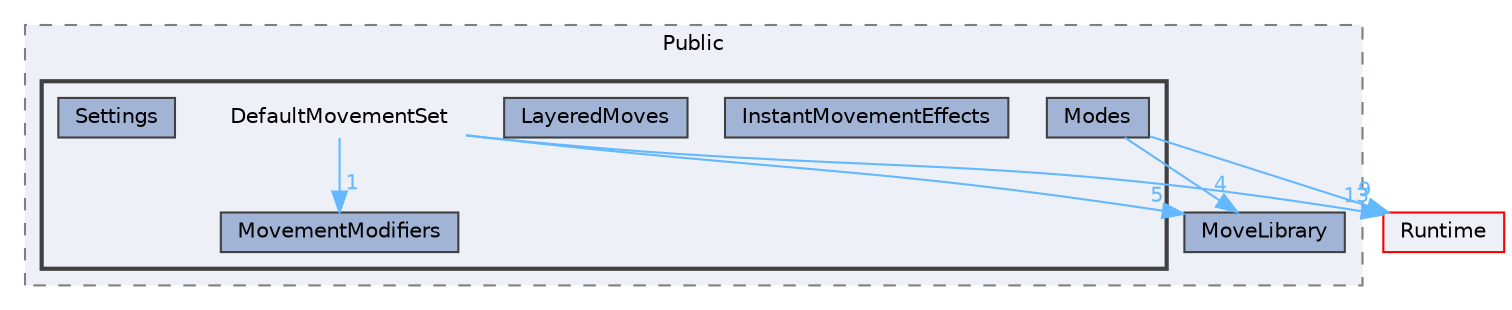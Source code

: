 digraph "DefaultMovementSet"
{
 // INTERACTIVE_SVG=YES
 // LATEX_PDF_SIZE
  bgcolor="transparent";
  edge [fontname=Helvetica,fontsize=10,labelfontname=Helvetica,labelfontsize=10];
  node [fontname=Helvetica,fontsize=10,shape=box,height=0.2,width=0.4];
  compound=true
  subgraph clusterdir_d060392253ba66b31b607c682738beae {
    graph [ bgcolor="#edf0f7", pencolor="grey50", label="Public", fontname=Helvetica,fontsize=10 style="filled,dashed", URL="dir_d060392253ba66b31b607c682738beae.html",tooltip=""]
  dir_b5302c18900ec27b068365f7fc893980 [label="MoveLibrary", fillcolor="#a2b4d6", color="grey25", style="filled", URL="dir_b5302c18900ec27b068365f7fc893980.html",tooltip=""];
  subgraph clusterdir_3f3fc8d7bf00e45fa5060924e162ed87 {
    graph [ bgcolor="#edf0f7", pencolor="grey25", label="", fontname=Helvetica,fontsize=10 style="filled,bold", URL="dir_3f3fc8d7bf00e45fa5060924e162ed87.html",tooltip=""]
    dir_3f3fc8d7bf00e45fa5060924e162ed87 [shape=plaintext, label="DefaultMovementSet"];
  dir_72a840385973e368c6d2cf711c4df40d [label="InstantMovementEffects", fillcolor="#a2b4d6", color="grey25", style="filled", URL="dir_72a840385973e368c6d2cf711c4df40d.html",tooltip=""];
  dir_b4ab45113a425fb0392c0d19a717976c [label="LayeredMoves", fillcolor="#a2b4d6", color="grey25", style="filled", URL="dir_b4ab45113a425fb0392c0d19a717976c.html",tooltip=""];
  dir_77798a29ed2ec2ecf0135df587713199 [label="Modes", fillcolor="#a2b4d6", color="grey25", style="filled", URL="dir_77798a29ed2ec2ecf0135df587713199.html",tooltip=""];
  dir_a7226cae88023252c5a89c29fad1a7b8 [label="MovementModifiers", fillcolor="#a2b4d6", color="grey25", style="filled", URL="dir_a7226cae88023252c5a89c29fad1a7b8.html",tooltip=""];
  dir_571de248bf1650165f0e0f70177e5ad7 [label="Settings", fillcolor="#a2b4d6", color="grey25", style="filled", URL="dir_571de248bf1650165f0e0f70177e5ad7.html",tooltip=""];
  }
  }
  dir_7536b172fbd480bfd146a1b1acd6856b [label="Runtime", fillcolor="#edf0f7", color="red", style="filled", URL="dir_7536b172fbd480bfd146a1b1acd6856b.html",tooltip=""];
  dir_3f3fc8d7bf00e45fa5060924e162ed87->dir_7536b172fbd480bfd146a1b1acd6856b [headlabel="13", labeldistance=1.5 headhref="dir_000305_000984.html" href="dir_000305_000984.html" color="steelblue1" fontcolor="steelblue1"];
  dir_3f3fc8d7bf00e45fa5060924e162ed87->dir_a7226cae88023252c5a89c29fad1a7b8 [headlabel="1", labeldistance=1.5 headhref="dir_000305_000667.html" href="dir_000305_000667.html" color="steelblue1" fontcolor="steelblue1"];
  dir_3f3fc8d7bf00e45fa5060924e162ed87->dir_b5302c18900ec27b068365f7fc893980 [headlabel="5", labeldistance=1.5 headhref="dir_000305_000666.html" href="dir_000305_000666.html" color="steelblue1" fontcolor="steelblue1"];
  dir_77798a29ed2ec2ecf0135df587713199->dir_7536b172fbd480bfd146a1b1acd6856b [headlabel="9", labeldistance=1.5 headhref="dir_000657_000984.html" href="dir_000657_000984.html" color="steelblue1" fontcolor="steelblue1"];
  dir_77798a29ed2ec2ecf0135df587713199->dir_b5302c18900ec27b068365f7fc893980 [headlabel="4", labeldistance=1.5 headhref="dir_000657_000666.html" href="dir_000657_000666.html" color="steelblue1" fontcolor="steelblue1"];
}
